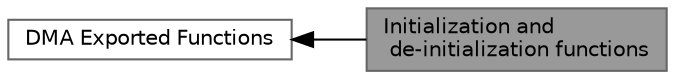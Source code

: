 digraph "Initialization and de-initialization functions"
{
 // LATEX_PDF_SIZE
  bgcolor="transparent";
  edge [fontname=Helvetica,fontsize=10,labelfontname=Helvetica,labelfontsize=10];
  node [fontname=Helvetica,fontsize=10,shape=box,height=0.2,width=0.4];
  rankdir=LR;
  Node2 [id="Node000002",label="DMA Exported Functions",height=0.2,width=0.4,color="grey40", fillcolor="white", style="filled",URL="$group__DMA__Exported__Functions.html",tooltip="DMA Exported functions."];
  Node1 [id="Node000001",label="Initialization and\l de-initialization functions",height=0.2,width=0.4,color="gray40", fillcolor="grey60", style="filled", fontcolor="black",tooltip="Initialization and de-initialization functions."];
  Node2->Node1 [shape=plaintext, dir="back", style="solid"];
}
